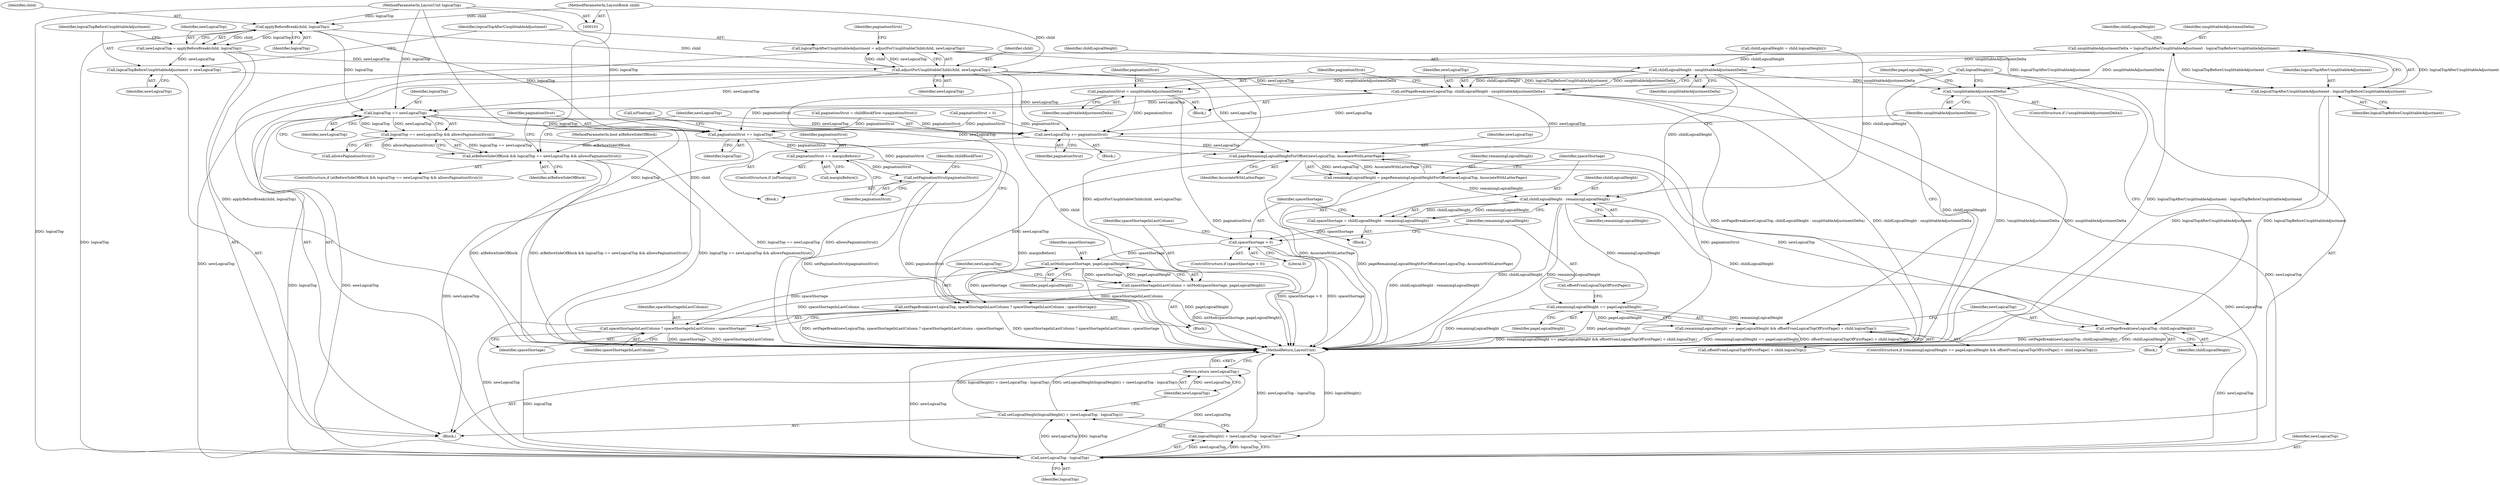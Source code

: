 digraph "0_Chrome_ce70785c73a2b7cf2b34de0d8439ca31929b4743@integer" {
"1000136" [label="(Call,unsplittableAdjustmentDelta = logicalTopAfterUnsplittableAdjustment - logicalTopBeforeUnsplittableAdjustment)"];
"1000138" [label="(Call,logicalTopAfterUnsplittableAdjustment - logicalTopBeforeUnsplittableAdjustment)"];
"1000126" [label="(Call,logicalTopAfterUnsplittableAdjustment = adjustForUnsplittableChild(child, newLogicalTop))"];
"1000128" [label="(Call,adjustForUnsplittableChild(child, newLogicalTop))"];
"1000118" [label="(Call,applyBeforeBreak(child, logicalTop))"];
"1000103" [label="(MethodParameterIn,LayoutBox& child)"];
"1000102" [label="(MethodParameterIn,LayoutUnit logicalTop)"];
"1000116" [label="(Call,newLogicalTop = applyBeforeBreak(child, logicalTop))"];
"1000122" [label="(Call,logicalTopBeforeUnsplittableAdjustment = newLogicalTop)"];
"1000150" [label="(Call,childLogicalHeight - unsplittableAdjustmentDelta)"];
"1000148" [label="(Call,setPageBreak(newLogicalTop, childLogicalHeight - unsplittableAdjustmentDelta))"];
"1000172" [label="(Call,logicalTop == newLogicalTop)"];
"1000171" [label="(Call,logicalTop == newLogicalTop && allowsPaginationStrut())"];
"1000169" [label="(Call,atBeforeSideOfBlock && logicalTop == newLogicalTop && allowsPaginationStrut())"];
"1000177" [label="(Call,paginationStrut += logicalTop)"];
"1000182" [label="(Call,paginationStrut += marginBefore())"];
"1000185" [label="(Call,setPaginationStrut(paginationStrut))"];
"1000193" [label="(Call,newLogicalTop += paginationStrut)"];
"1000206" [label="(Call,pageRemainingLogicalHeightForOffset(newLogicalTop, AssociateWithLatterPage))"];
"1000204" [label="(Call,remainingLogicalHeight = pageRemainingLogicalHeightForOffset(newLogicalTop, AssociateWithLatterPage))"];
"1000212" [label="(Call,childLogicalHeight - remainingLogicalHeight)"];
"1000210" [label="(Call,spaceShortage = childLogicalHeight - remainingLogicalHeight)"];
"1000216" [label="(Call,spaceShortage > 0)"];
"1000223" [label="(Call,intMod(spaceShortage, pageLogicalHeight))"];
"1000221" [label="(Call,spaceShortageInLastColumn = intMod(spaceShortage, pageLogicalHeight))"];
"1000226" [label="(Call,setPageBreak(newLogicalTop, spaceShortageInLastColumn ? spaceShortageInLastColumn : spaceShortage))"];
"1000248" [label="(Call,newLogicalTop - logicalTop)"];
"1000245" [label="(Call,setLogicalHeight(logicalHeight() + (newLogicalTop - logicalTop)))"];
"1000246" [label="(Call,logicalHeight() + (newLogicalTop - logicalTop))"];
"1000251" [label="(Return,return newLogicalTop;)"];
"1000228" [label="(Call,spaceShortageInLastColumn ? spaceShortageInLastColumn : spaceShortage)"];
"1000235" [label="(Call,remainingLogicalHeight == pageLogicalHeight)"];
"1000234" [label="(Call,remainingLogicalHeight == pageLogicalHeight && offsetFromLogicalTopOfFirstPage() + child.logicalTop())"];
"1000242" [label="(Call,setPageBreak(newLogicalTop, childLogicalHeight))"];
"1000153" [label="(Call,paginationStrut = unsplittableAdjustmentDelta)"];
"1000197" [label="(Call,!unsplittableAdjustmentDelta)"];
"1000195" [label="(Identifier,paginationStrut)"];
"1000204" [label="(Call,remainingLogicalHeight = pageRemainingLogicalHeightForOffset(newLogicalTop, AssociateWithLatterPage))"];
"1000104" [label="(MethodParameterIn,bool atBeforeSideOfBlock)"];
"1000225" [label="(Identifier,pageLogicalHeight)"];
"1000172" [label="(Call,logicalTop == newLogicalTop)"];
"1000178" [label="(Identifier,paginationStrut)"];
"1000132" [label="(Call,paginationStrut = 0)"];
"1000234" [label="(Call,remainingLogicalHeight == pageLogicalHeight && offsetFromLogicalTopOfFirstPage() + child.logicalTop())"];
"1000130" [label="(Identifier,newLogicalTop)"];
"1000103" [label="(MethodParameterIn,LayoutBox& child)"];
"1000105" [label="(Block,)"];
"1000180" [label="(ControlStructure,if (isFloating()))"];
"1000251" [label="(Return,return newLogicalTop;)"];
"1000162" [label="(Call,paginationStrut = childBlockFlow->paginationStrut())"];
"1000248" [label="(Call,newLogicalTop - logicalTop)"];
"1000196" [label="(ControlStructure,if (!unsplittableAdjustmentDelta))"];
"1000242" [label="(Call,setPageBreak(newLogicalTop, childLogicalHeight))"];
"1000122" [label="(Call,logicalTopBeforeUnsplittableAdjustment = newLogicalTop)"];
"1000116" [label="(Call,newLogicalTop = applyBeforeBreak(child, logicalTop))"];
"1000175" [label="(Call,allowsPaginationStrut())"];
"1000194" [label="(Identifier,newLogicalTop)"];
"1000176" [label="(Block,)"];
"1000137" [label="(Identifier,unsplittableAdjustmentDelta)"];
"1000198" [label="(Identifier,unsplittableAdjustmentDelta)"];
"1000215" [label="(ControlStructure,if (spaceShortage > 0))"];
"1000219" [label="(Block,)"];
"1000150" [label="(Call,childLogicalHeight - unsplittableAdjustmentDelta)"];
"1000212" [label="(Call,childLogicalHeight - remainingLogicalHeight)"];
"1000253" [label="(MethodReturn,LayoutUnit)"];
"1000188" [label="(Identifier,childBlockFlow)"];
"1000181" [label="(Call,isFloating())"];
"1000226" [label="(Call,setPageBreak(newLogicalTop, spaceShortageInLastColumn ? spaceShortageInLastColumn : spaceShortage))"];
"1000154" [label="(Identifier,paginationStrut)"];
"1000224" [label="(Identifier,spaceShortage)"];
"1000182" [label="(Call,paginationStrut += marginBefore())"];
"1000152" [label="(Identifier,unsplittableAdjustmentDelta)"];
"1000246" [label="(Call,logicalHeight() + (newLogicalTop - logicalTop))"];
"1000243" [label="(Identifier,newLogicalTop)"];
"1000222" [label="(Identifier,spaceShortageInLastColumn)"];
"1000207" [label="(Identifier,newLogicalTop)"];
"1000247" [label="(Call,logicalHeight())"];
"1000193" [label="(Call,newLogicalTop += paginationStrut)"];
"1000126" [label="(Call,logicalTopAfterUnsplittableAdjustment = adjustForUnsplittableChild(child, newLogicalTop))"];
"1000151" [label="(Identifier,childLogicalHeight)"];
"1000216" [label="(Call,spaceShortage > 0)"];
"1000148" [label="(Call,setPageBreak(newLogicalTop, childLogicalHeight - unsplittableAdjustmentDelta))"];
"1000147" [label="(Block,)"];
"1000239" [label="(Call,offsetFromLogicalTopOfFirstPage())"];
"1000177" [label="(Call,paginationStrut += logicalTop)"];
"1000168" [label="(ControlStructure,if (atBeforeSideOfBlock && logicalTop == newLogicalTop && allowsPaginationStrut()))"];
"1000133" [label="(Identifier,paginationStrut)"];
"1000227" [label="(Identifier,newLogicalTop)"];
"1000149" [label="(Identifier,newLogicalTop)"];
"1000139" [label="(Identifier,logicalTopAfterUnsplittableAdjustment)"];
"1000155" [label="(Identifier,unsplittableAdjustmentDelta)"];
"1000250" [label="(Identifier,logicalTop)"];
"1000192" [label="(Block,)"];
"1000206" [label="(Call,pageRemainingLogicalHeightForOffset(newLogicalTop, AssociateWithLatterPage))"];
"1000153" [label="(Call,paginationStrut = unsplittableAdjustmentDelta)"];
"1000236" [label="(Identifier,remainingLogicalHeight)"];
"1000228" [label="(Call,spaceShortageInLastColumn ? spaceShortageInLastColumn : spaceShortage)"];
"1000230" [label="(Identifier,spaceShortageInLastColumn)"];
"1000124" [label="(Identifier,newLogicalTop)"];
"1000233" [label="(ControlStructure,if (remainingLogicalHeight == pageLogicalHeight && offsetFromLogicalTopOfFirstPage() + child.logicalTop()))"];
"1000218" [label="(Literal,0)"];
"1000221" [label="(Call,spaceShortageInLastColumn = intMod(spaceShortage, pageLogicalHeight))"];
"1000140" [label="(Identifier,logicalTopBeforeUnsplittableAdjustment)"];
"1000245" [label="(Call,setLogicalHeight(logicalHeight() + (newLogicalTop - logicalTop)))"];
"1000171" [label="(Call,logicalTop == newLogicalTop && allowsPaginationStrut())"];
"1000235" [label="(Call,remainingLogicalHeight == pageLogicalHeight)"];
"1000129" [label="(Identifier,child)"];
"1000238" [label="(Call,offsetFromLogicalTopOfFirstPage() + child.logicalTop())"];
"1000118" [label="(Call,applyBeforeBreak(child, logicalTop))"];
"1000214" [label="(Identifier,remainingLogicalHeight)"];
"1000136" [label="(Call,unsplittableAdjustmentDelta = logicalTopAfterUnsplittableAdjustment - logicalTopBeforeUnsplittableAdjustment)"];
"1000197" [label="(Call,!unsplittableAdjustmentDelta)"];
"1000249" [label="(Identifier,newLogicalTop)"];
"1000119" [label="(Identifier,child)"];
"1000120" [label="(Identifier,logicalTop)"];
"1000184" [label="(Call,marginBefore())"];
"1000244" [label="(Identifier,childLogicalHeight)"];
"1000117" [label="(Identifier,newLogicalTop)"];
"1000229" [label="(Identifier,spaceShortageInLastColumn)"];
"1000166" [label="(Identifier,paginationStrut)"];
"1000143" [label="(Identifier,childLogicalHeight)"];
"1000170" [label="(Identifier,atBeforeSideOfBlock)"];
"1000186" [label="(Identifier,paginationStrut)"];
"1000128" [label="(Call,adjustForUnsplittableChild(child, newLogicalTop))"];
"1000138" [label="(Call,logicalTopAfterUnsplittableAdjustment - logicalTopBeforeUnsplittableAdjustment)"];
"1000241" [label="(Block,)"];
"1000223" [label="(Call,intMod(spaceShortage, pageLogicalHeight))"];
"1000208" [label="(Identifier,AssociateWithLatterPage)"];
"1000185" [label="(Call,setPaginationStrut(paginationStrut))"];
"1000211" [label="(Identifier,spaceShortage)"];
"1000179" [label="(Identifier,logicalTop)"];
"1000183" [label="(Identifier,paginationStrut)"];
"1000231" [label="(Identifier,spaceShortage)"];
"1000201" [label="(Identifier,pageLogicalHeight)"];
"1000202" [label="(Block,)"];
"1000169" [label="(Call,atBeforeSideOfBlock && logicalTop == newLogicalTop && allowsPaginationStrut())"];
"1000205" [label="(Identifier,remainingLogicalHeight)"];
"1000102" [label="(MethodParameterIn,LayoutUnit logicalTop)"];
"1000174" [label="(Identifier,newLogicalTop)"];
"1000210" [label="(Call,spaceShortage = childLogicalHeight - remainingLogicalHeight)"];
"1000237" [label="(Identifier,pageLogicalHeight)"];
"1000142" [label="(Call,childLogicalHeight = child.logicalHeight())"];
"1000127" [label="(Identifier,logicalTopAfterUnsplittableAdjustment)"];
"1000213" [label="(Identifier,childLogicalHeight)"];
"1000217" [label="(Identifier,spaceShortage)"];
"1000252" [label="(Identifier,newLogicalTop)"];
"1000123" [label="(Identifier,logicalTopBeforeUnsplittableAdjustment)"];
"1000173" [label="(Identifier,logicalTop)"];
"1000136" -> "1000105"  [label="AST: "];
"1000136" -> "1000138"  [label="CFG: "];
"1000137" -> "1000136"  [label="AST: "];
"1000138" -> "1000136"  [label="AST: "];
"1000143" -> "1000136"  [label="CFG: "];
"1000136" -> "1000253"  [label="DDG: logicalTopAfterUnsplittableAdjustment - logicalTopBeforeUnsplittableAdjustment"];
"1000138" -> "1000136"  [label="DDG: logicalTopAfterUnsplittableAdjustment"];
"1000138" -> "1000136"  [label="DDG: logicalTopBeforeUnsplittableAdjustment"];
"1000136" -> "1000150"  [label="DDG: unsplittableAdjustmentDelta"];
"1000136" -> "1000197"  [label="DDG: unsplittableAdjustmentDelta"];
"1000138" -> "1000140"  [label="CFG: "];
"1000139" -> "1000138"  [label="AST: "];
"1000140" -> "1000138"  [label="AST: "];
"1000138" -> "1000253"  [label="DDG: logicalTopAfterUnsplittableAdjustment"];
"1000138" -> "1000253"  [label="DDG: logicalTopBeforeUnsplittableAdjustment"];
"1000126" -> "1000138"  [label="DDG: logicalTopAfterUnsplittableAdjustment"];
"1000122" -> "1000138"  [label="DDG: logicalTopBeforeUnsplittableAdjustment"];
"1000126" -> "1000105"  [label="AST: "];
"1000126" -> "1000128"  [label="CFG: "];
"1000127" -> "1000126"  [label="AST: "];
"1000128" -> "1000126"  [label="AST: "];
"1000133" -> "1000126"  [label="CFG: "];
"1000126" -> "1000253"  [label="DDG: adjustForUnsplittableChild(child, newLogicalTop)"];
"1000128" -> "1000126"  [label="DDG: child"];
"1000128" -> "1000126"  [label="DDG: newLogicalTop"];
"1000128" -> "1000130"  [label="CFG: "];
"1000129" -> "1000128"  [label="AST: "];
"1000130" -> "1000128"  [label="AST: "];
"1000128" -> "1000253"  [label="DDG: child"];
"1000118" -> "1000128"  [label="DDG: child"];
"1000103" -> "1000128"  [label="DDG: child"];
"1000116" -> "1000128"  [label="DDG: newLogicalTop"];
"1000128" -> "1000148"  [label="DDG: newLogicalTop"];
"1000128" -> "1000172"  [label="DDG: newLogicalTop"];
"1000128" -> "1000193"  [label="DDG: newLogicalTop"];
"1000128" -> "1000206"  [label="DDG: newLogicalTop"];
"1000128" -> "1000248"  [label="DDG: newLogicalTop"];
"1000118" -> "1000116"  [label="AST: "];
"1000118" -> "1000120"  [label="CFG: "];
"1000119" -> "1000118"  [label="AST: "];
"1000120" -> "1000118"  [label="AST: "];
"1000116" -> "1000118"  [label="CFG: "];
"1000118" -> "1000116"  [label="DDG: child"];
"1000118" -> "1000116"  [label="DDG: logicalTop"];
"1000103" -> "1000118"  [label="DDG: child"];
"1000102" -> "1000118"  [label="DDG: logicalTop"];
"1000118" -> "1000172"  [label="DDG: logicalTop"];
"1000118" -> "1000177"  [label="DDG: logicalTop"];
"1000118" -> "1000248"  [label="DDG: logicalTop"];
"1000103" -> "1000101"  [label="AST: "];
"1000103" -> "1000253"  [label="DDG: child"];
"1000102" -> "1000101"  [label="AST: "];
"1000102" -> "1000253"  [label="DDG: logicalTop"];
"1000102" -> "1000172"  [label="DDG: logicalTop"];
"1000102" -> "1000177"  [label="DDG: logicalTop"];
"1000102" -> "1000248"  [label="DDG: logicalTop"];
"1000116" -> "1000105"  [label="AST: "];
"1000117" -> "1000116"  [label="AST: "];
"1000123" -> "1000116"  [label="CFG: "];
"1000116" -> "1000253"  [label="DDG: applyBeforeBreak(child, logicalTop)"];
"1000116" -> "1000122"  [label="DDG: newLogicalTop"];
"1000122" -> "1000105"  [label="AST: "];
"1000122" -> "1000124"  [label="CFG: "];
"1000123" -> "1000122"  [label="AST: "];
"1000124" -> "1000122"  [label="AST: "];
"1000127" -> "1000122"  [label="CFG: "];
"1000150" -> "1000148"  [label="AST: "];
"1000150" -> "1000152"  [label="CFG: "];
"1000151" -> "1000150"  [label="AST: "];
"1000152" -> "1000150"  [label="AST: "];
"1000148" -> "1000150"  [label="CFG: "];
"1000150" -> "1000253"  [label="DDG: childLogicalHeight"];
"1000150" -> "1000148"  [label="DDG: childLogicalHeight"];
"1000150" -> "1000148"  [label="DDG: unsplittableAdjustmentDelta"];
"1000142" -> "1000150"  [label="DDG: childLogicalHeight"];
"1000150" -> "1000153"  [label="DDG: unsplittableAdjustmentDelta"];
"1000150" -> "1000197"  [label="DDG: unsplittableAdjustmentDelta"];
"1000150" -> "1000212"  [label="DDG: childLogicalHeight"];
"1000148" -> "1000147"  [label="AST: "];
"1000149" -> "1000148"  [label="AST: "];
"1000154" -> "1000148"  [label="CFG: "];
"1000148" -> "1000253"  [label="DDG: setPageBreak(newLogicalTop, childLogicalHeight - unsplittableAdjustmentDelta)"];
"1000148" -> "1000253"  [label="DDG: childLogicalHeight - unsplittableAdjustmentDelta"];
"1000148" -> "1000172"  [label="DDG: newLogicalTop"];
"1000148" -> "1000193"  [label="DDG: newLogicalTop"];
"1000148" -> "1000206"  [label="DDG: newLogicalTop"];
"1000148" -> "1000248"  [label="DDG: newLogicalTop"];
"1000172" -> "1000171"  [label="AST: "];
"1000172" -> "1000174"  [label="CFG: "];
"1000173" -> "1000172"  [label="AST: "];
"1000174" -> "1000172"  [label="AST: "];
"1000175" -> "1000172"  [label="CFG: "];
"1000171" -> "1000172"  [label="CFG: "];
"1000172" -> "1000171"  [label="DDG: logicalTop"];
"1000172" -> "1000171"  [label="DDG: newLogicalTop"];
"1000172" -> "1000177"  [label="DDG: logicalTop"];
"1000172" -> "1000193"  [label="DDG: newLogicalTop"];
"1000172" -> "1000206"  [label="DDG: newLogicalTop"];
"1000172" -> "1000248"  [label="DDG: newLogicalTop"];
"1000172" -> "1000248"  [label="DDG: logicalTop"];
"1000171" -> "1000169"  [label="AST: "];
"1000171" -> "1000175"  [label="CFG: "];
"1000175" -> "1000171"  [label="AST: "];
"1000169" -> "1000171"  [label="CFG: "];
"1000171" -> "1000253"  [label="DDG: logicalTop == newLogicalTop"];
"1000171" -> "1000253"  [label="DDG: allowsPaginationStrut()"];
"1000171" -> "1000169"  [label="DDG: logicalTop == newLogicalTop"];
"1000171" -> "1000169"  [label="DDG: allowsPaginationStrut()"];
"1000169" -> "1000168"  [label="AST: "];
"1000169" -> "1000170"  [label="CFG: "];
"1000170" -> "1000169"  [label="AST: "];
"1000178" -> "1000169"  [label="CFG: "];
"1000194" -> "1000169"  [label="CFG: "];
"1000169" -> "1000253"  [label="DDG: atBeforeSideOfBlock && logicalTop == newLogicalTop && allowsPaginationStrut()"];
"1000169" -> "1000253"  [label="DDG: logicalTop == newLogicalTop && allowsPaginationStrut()"];
"1000169" -> "1000253"  [label="DDG: atBeforeSideOfBlock"];
"1000104" -> "1000169"  [label="DDG: atBeforeSideOfBlock"];
"1000177" -> "1000176"  [label="AST: "];
"1000177" -> "1000179"  [label="CFG: "];
"1000178" -> "1000177"  [label="AST: "];
"1000179" -> "1000177"  [label="AST: "];
"1000181" -> "1000177"  [label="CFG: "];
"1000132" -> "1000177"  [label="DDG: paginationStrut"];
"1000153" -> "1000177"  [label="DDG: paginationStrut"];
"1000162" -> "1000177"  [label="DDG: paginationStrut"];
"1000177" -> "1000182"  [label="DDG: paginationStrut"];
"1000177" -> "1000185"  [label="DDG: paginationStrut"];
"1000182" -> "1000180"  [label="AST: "];
"1000182" -> "1000184"  [label="CFG: "];
"1000183" -> "1000182"  [label="AST: "];
"1000184" -> "1000182"  [label="AST: "];
"1000186" -> "1000182"  [label="CFG: "];
"1000182" -> "1000253"  [label="DDG: marginBefore()"];
"1000182" -> "1000185"  [label="DDG: paginationStrut"];
"1000185" -> "1000176"  [label="AST: "];
"1000185" -> "1000186"  [label="CFG: "];
"1000186" -> "1000185"  [label="AST: "];
"1000188" -> "1000185"  [label="CFG: "];
"1000185" -> "1000253"  [label="DDG: setPaginationStrut(paginationStrut)"];
"1000185" -> "1000253"  [label="DDG: paginationStrut"];
"1000193" -> "1000192"  [label="AST: "];
"1000193" -> "1000195"  [label="CFG: "];
"1000194" -> "1000193"  [label="AST: "];
"1000195" -> "1000193"  [label="AST: "];
"1000198" -> "1000193"  [label="CFG: "];
"1000193" -> "1000253"  [label="DDG: paginationStrut"];
"1000132" -> "1000193"  [label="DDG: paginationStrut"];
"1000153" -> "1000193"  [label="DDG: paginationStrut"];
"1000162" -> "1000193"  [label="DDG: paginationStrut"];
"1000193" -> "1000206"  [label="DDG: newLogicalTop"];
"1000193" -> "1000248"  [label="DDG: newLogicalTop"];
"1000206" -> "1000204"  [label="AST: "];
"1000206" -> "1000208"  [label="CFG: "];
"1000207" -> "1000206"  [label="AST: "];
"1000208" -> "1000206"  [label="AST: "];
"1000204" -> "1000206"  [label="CFG: "];
"1000206" -> "1000253"  [label="DDG: AssociateWithLatterPage"];
"1000206" -> "1000204"  [label="DDG: newLogicalTop"];
"1000206" -> "1000204"  [label="DDG: AssociateWithLatterPage"];
"1000206" -> "1000226"  [label="DDG: newLogicalTop"];
"1000206" -> "1000242"  [label="DDG: newLogicalTop"];
"1000206" -> "1000248"  [label="DDG: newLogicalTop"];
"1000204" -> "1000202"  [label="AST: "];
"1000205" -> "1000204"  [label="AST: "];
"1000211" -> "1000204"  [label="CFG: "];
"1000204" -> "1000253"  [label="DDG: pageRemainingLogicalHeightForOffset(newLogicalTop, AssociateWithLatterPage)"];
"1000204" -> "1000212"  [label="DDG: remainingLogicalHeight"];
"1000212" -> "1000210"  [label="AST: "];
"1000212" -> "1000214"  [label="CFG: "];
"1000213" -> "1000212"  [label="AST: "];
"1000214" -> "1000212"  [label="AST: "];
"1000210" -> "1000212"  [label="CFG: "];
"1000212" -> "1000253"  [label="DDG: remainingLogicalHeight"];
"1000212" -> "1000253"  [label="DDG: childLogicalHeight"];
"1000212" -> "1000210"  [label="DDG: childLogicalHeight"];
"1000212" -> "1000210"  [label="DDG: remainingLogicalHeight"];
"1000142" -> "1000212"  [label="DDG: childLogicalHeight"];
"1000212" -> "1000235"  [label="DDG: remainingLogicalHeight"];
"1000212" -> "1000242"  [label="DDG: childLogicalHeight"];
"1000210" -> "1000202"  [label="AST: "];
"1000211" -> "1000210"  [label="AST: "];
"1000217" -> "1000210"  [label="CFG: "];
"1000210" -> "1000253"  [label="DDG: childLogicalHeight - remainingLogicalHeight"];
"1000210" -> "1000216"  [label="DDG: spaceShortage"];
"1000216" -> "1000215"  [label="AST: "];
"1000216" -> "1000218"  [label="CFG: "];
"1000217" -> "1000216"  [label="AST: "];
"1000218" -> "1000216"  [label="AST: "];
"1000222" -> "1000216"  [label="CFG: "];
"1000236" -> "1000216"  [label="CFG: "];
"1000216" -> "1000253"  [label="DDG: spaceShortage > 0"];
"1000216" -> "1000253"  [label="DDG: spaceShortage"];
"1000216" -> "1000223"  [label="DDG: spaceShortage"];
"1000223" -> "1000221"  [label="AST: "];
"1000223" -> "1000225"  [label="CFG: "];
"1000224" -> "1000223"  [label="AST: "];
"1000225" -> "1000223"  [label="AST: "];
"1000221" -> "1000223"  [label="CFG: "];
"1000223" -> "1000253"  [label="DDG: pageLogicalHeight"];
"1000223" -> "1000221"  [label="DDG: spaceShortage"];
"1000223" -> "1000221"  [label="DDG: pageLogicalHeight"];
"1000223" -> "1000226"  [label="DDG: spaceShortage"];
"1000223" -> "1000228"  [label="DDG: spaceShortage"];
"1000221" -> "1000219"  [label="AST: "];
"1000222" -> "1000221"  [label="AST: "];
"1000227" -> "1000221"  [label="CFG: "];
"1000221" -> "1000253"  [label="DDG: intMod(spaceShortage, pageLogicalHeight)"];
"1000221" -> "1000226"  [label="DDG: spaceShortageInLastColumn"];
"1000221" -> "1000228"  [label="DDG: spaceShortageInLastColumn"];
"1000226" -> "1000219"  [label="AST: "];
"1000226" -> "1000228"  [label="CFG: "];
"1000227" -> "1000226"  [label="AST: "];
"1000228" -> "1000226"  [label="AST: "];
"1000247" -> "1000226"  [label="CFG: "];
"1000226" -> "1000253"  [label="DDG: setPageBreak(newLogicalTop, spaceShortageInLastColumn ? spaceShortageInLastColumn : spaceShortage)"];
"1000226" -> "1000253"  [label="DDG: spaceShortageInLastColumn ? spaceShortageInLastColumn : spaceShortage"];
"1000226" -> "1000248"  [label="DDG: newLogicalTop"];
"1000248" -> "1000246"  [label="AST: "];
"1000248" -> "1000250"  [label="CFG: "];
"1000249" -> "1000248"  [label="AST: "];
"1000250" -> "1000248"  [label="AST: "];
"1000246" -> "1000248"  [label="CFG: "];
"1000248" -> "1000253"  [label="DDG: logicalTop"];
"1000248" -> "1000253"  [label="DDG: newLogicalTop"];
"1000248" -> "1000245"  [label="DDG: newLogicalTop"];
"1000248" -> "1000245"  [label="DDG: logicalTop"];
"1000248" -> "1000246"  [label="DDG: newLogicalTop"];
"1000248" -> "1000246"  [label="DDG: logicalTop"];
"1000242" -> "1000248"  [label="DDG: newLogicalTop"];
"1000248" -> "1000251"  [label="DDG: newLogicalTop"];
"1000245" -> "1000105"  [label="AST: "];
"1000245" -> "1000246"  [label="CFG: "];
"1000246" -> "1000245"  [label="AST: "];
"1000252" -> "1000245"  [label="CFG: "];
"1000245" -> "1000253"  [label="DDG: setLogicalHeight(logicalHeight() + (newLogicalTop - logicalTop))"];
"1000245" -> "1000253"  [label="DDG: logicalHeight() + (newLogicalTop - logicalTop)"];
"1000247" -> "1000246"  [label="AST: "];
"1000246" -> "1000253"  [label="DDG: newLogicalTop - logicalTop"];
"1000246" -> "1000253"  [label="DDG: logicalHeight()"];
"1000251" -> "1000105"  [label="AST: "];
"1000251" -> "1000252"  [label="CFG: "];
"1000252" -> "1000251"  [label="AST: "];
"1000253" -> "1000251"  [label="CFG: "];
"1000251" -> "1000253"  [label="DDG: <RET>"];
"1000252" -> "1000251"  [label="DDG: newLogicalTop"];
"1000228" -> "1000230"  [label="CFG: "];
"1000228" -> "1000231"  [label="CFG: "];
"1000229" -> "1000228"  [label="AST: "];
"1000230" -> "1000228"  [label="AST: "];
"1000231" -> "1000228"  [label="AST: "];
"1000228" -> "1000253"  [label="DDG: spaceShortageInLastColumn"];
"1000228" -> "1000253"  [label="DDG: spaceShortage"];
"1000235" -> "1000234"  [label="AST: "];
"1000235" -> "1000237"  [label="CFG: "];
"1000236" -> "1000235"  [label="AST: "];
"1000237" -> "1000235"  [label="AST: "];
"1000239" -> "1000235"  [label="CFG: "];
"1000234" -> "1000235"  [label="CFG: "];
"1000235" -> "1000253"  [label="DDG: pageLogicalHeight"];
"1000235" -> "1000253"  [label="DDG: remainingLogicalHeight"];
"1000235" -> "1000234"  [label="DDG: remainingLogicalHeight"];
"1000235" -> "1000234"  [label="DDG: pageLogicalHeight"];
"1000234" -> "1000233"  [label="AST: "];
"1000234" -> "1000238"  [label="CFG: "];
"1000238" -> "1000234"  [label="AST: "];
"1000243" -> "1000234"  [label="CFG: "];
"1000247" -> "1000234"  [label="CFG: "];
"1000234" -> "1000253"  [label="DDG: remainingLogicalHeight == pageLogicalHeight"];
"1000234" -> "1000253"  [label="DDG: offsetFromLogicalTopOfFirstPage() + child.logicalTop()"];
"1000234" -> "1000253"  [label="DDG: remainingLogicalHeight == pageLogicalHeight && offsetFromLogicalTopOfFirstPage() + child.logicalTop()"];
"1000242" -> "1000241"  [label="AST: "];
"1000242" -> "1000244"  [label="CFG: "];
"1000243" -> "1000242"  [label="AST: "];
"1000244" -> "1000242"  [label="AST: "];
"1000247" -> "1000242"  [label="CFG: "];
"1000242" -> "1000253"  [label="DDG: setPageBreak(newLogicalTop, childLogicalHeight)"];
"1000242" -> "1000253"  [label="DDG: childLogicalHeight"];
"1000153" -> "1000147"  [label="AST: "];
"1000153" -> "1000155"  [label="CFG: "];
"1000154" -> "1000153"  [label="AST: "];
"1000155" -> "1000153"  [label="AST: "];
"1000166" -> "1000153"  [label="CFG: "];
"1000153" -> "1000253"  [label="DDG: paginationStrut"];
"1000197" -> "1000196"  [label="AST: "];
"1000197" -> "1000198"  [label="CFG: "];
"1000198" -> "1000197"  [label="AST: "];
"1000201" -> "1000197"  [label="CFG: "];
"1000247" -> "1000197"  [label="CFG: "];
"1000197" -> "1000253"  [label="DDG: !unsplittableAdjustmentDelta"];
"1000197" -> "1000253"  [label="DDG: unsplittableAdjustmentDelta"];
}
